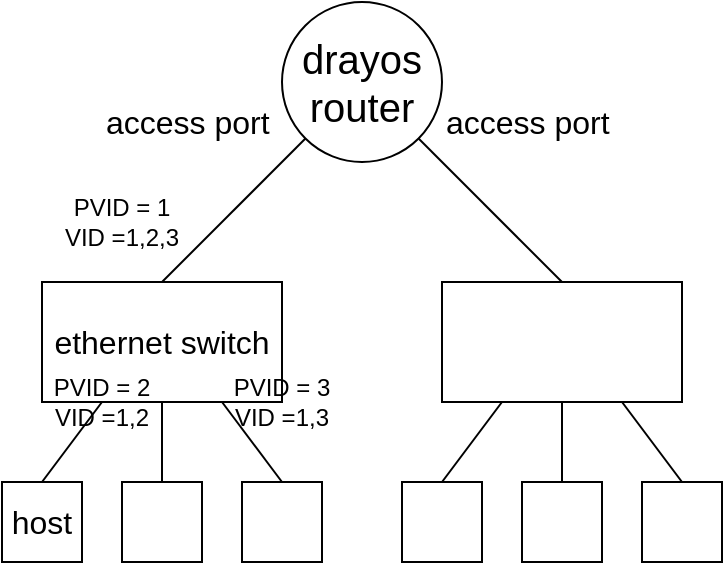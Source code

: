 <mxfile version="12.7.9" type="device"><diagram id="kbtNOsz7rqfZJP28Q2Al" name="Page-1"><mxGraphModel dx="786" dy="524" grid="1" gridSize="10" guides="1" tooltips="1" connect="1" arrows="1" fold="1" page="1" pageScale="1" pageWidth="827" pageHeight="1169" math="0" shadow="0"><root><mxCell id="0"/><mxCell id="1" parent="0"/><mxCell id="G7B1lYGrOHdfxZbzGB4v-1" value="&lt;font style=&quot;font-size: 20px&quot;&gt;drayos router&lt;/font&gt;" style="ellipse;whiteSpace=wrap;html=1;aspect=fixed;" vertex="1" parent="1"><mxGeometry x="360" y="80" width="80" height="80" as="geometry"/></mxCell><mxCell id="G7B1lYGrOHdfxZbzGB4v-2" value="&lt;font style=&quot;font-size: 16px&quot;&gt;ethernet switch&lt;/font&gt;" style="rounded=0;whiteSpace=wrap;html=1;" vertex="1" parent="1"><mxGeometry x="240" y="220" width="120" height="60" as="geometry"/></mxCell><mxCell id="G7B1lYGrOHdfxZbzGB4v-3" value="" style="rounded=0;whiteSpace=wrap;html=1;" vertex="1" parent="1"><mxGeometry x="440" y="220" width="120" height="60" as="geometry"/></mxCell><mxCell id="G7B1lYGrOHdfxZbzGB4v-4" value="&lt;font style=&quot;font-size: 16px&quot;&gt;host&lt;/font&gt;" style="whiteSpace=wrap;html=1;aspect=fixed;" vertex="1" parent="1"><mxGeometry x="220" y="320" width="40" height="40" as="geometry"/></mxCell><mxCell id="G7B1lYGrOHdfxZbzGB4v-5" value="" style="whiteSpace=wrap;html=1;aspect=fixed;" vertex="1" parent="1"><mxGeometry x="280" y="320" width="40" height="40" as="geometry"/></mxCell><mxCell id="G7B1lYGrOHdfxZbzGB4v-6" value="" style="whiteSpace=wrap;html=1;aspect=fixed;" vertex="1" parent="1"><mxGeometry x="340" y="320" width="40" height="40" as="geometry"/></mxCell><mxCell id="G7B1lYGrOHdfxZbzGB4v-7" value="" style="whiteSpace=wrap;html=1;aspect=fixed;" vertex="1" parent="1"><mxGeometry x="420" y="320" width="40" height="40" as="geometry"/></mxCell><mxCell id="G7B1lYGrOHdfxZbzGB4v-8" value="" style="whiteSpace=wrap;html=1;aspect=fixed;" vertex="1" parent="1"><mxGeometry x="480" y="320" width="40" height="40" as="geometry"/></mxCell><mxCell id="G7B1lYGrOHdfxZbzGB4v-9" value="" style="whiteSpace=wrap;html=1;aspect=fixed;" vertex="1" parent="1"><mxGeometry x="540" y="320" width="40" height="40" as="geometry"/></mxCell><mxCell id="G7B1lYGrOHdfxZbzGB4v-10" value="" style="endArrow=none;html=1;exitX=0.5;exitY=0;exitDx=0;exitDy=0;entryX=0;entryY=1;entryDx=0;entryDy=0;" edge="1" parent="1" source="G7B1lYGrOHdfxZbzGB4v-2" target="G7B1lYGrOHdfxZbzGB4v-1"><mxGeometry width="50" height="50" relative="1" as="geometry"><mxPoint x="380" y="290" as="sourcePoint"/><mxPoint x="430" y="240" as="targetPoint"/></mxGeometry></mxCell><mxCell id="G7B1lYGrOHdfxZbzGB4v-11" value="" style="endArrow=none;html=1;exitX=0.5;exitY=0;exitDx=0;exitDy=0;entryX=1;entryY=1;entryDx=0;entryDy=0;" edge="1" parent="1" source="G7B1lYGrOHdfxZbzGB4v-3" target="G7B1lYGrOHdfxZbzGB4v-1"><mxGeometry width="50" height="50" relative="1" as="geometry"><mxPoint x="310" y="230" as="sourcePoint"/><mxPoint x="381.716" y="158.284" as="targetPoint"/></mxGeometry></mxCell><mxCell id="G7B1lYGrOHdfxZbzGB4v-13" value="" style="endArrow=none;html=1;exitX=0.5;exitY=0;exitDx=0;exitDy=0;entryX=0.25;entryY=1;entryDx=0;entryDy=0;" edge="1" parent="1" source="G7B1lYGrOHdfxZbzGB4v-4" target="G7B1lYGrOHdfxZbzGB4v-2"><mxGeometry width="50" height="50" relative="1" as="geometry"><mxPoint x="310" y="230" as="sourcePoint"/><mxPoint x="381.716" y="158.284" as="targetPoint"/></mxGeometry></mxCell><mxCell id="G7B1lYGrOHdfxZbzGB4v-14" value="" style="endArrow=none;html=1;exitX=0.5;exitY=0;exitDx=0;exitDy=0;entryX=0.5;entryY=1;entryDx=0;entryDy=0;" edge="1" parent="1" source="G7B1lYGrOHdfxZbzGB4v-5" target="G7B1lYGrOHdfxZbzGB4v-2"><mxGeometry width="50" height="50" relative="1" as="geometry"><mxPoint x="250" y="330" as="sourcePoint"/><mxPoint x="280" y="290" as="targetPoint"/></mxGeometry></mxCell><mxCell id="G7B1lYGrOHdfxZbzGB4v-15" value="" style="endArrow=none;html=1;exitX=0.5;exitY=0;exitDx=0;exitDy=0;entryX=0.75;entryY=1;entryDx=0;entryDy=0;" edge="1" parent="1" source="G7B1lYGrOHdfxZbzGB4v-6" target="G7B1lYGrOHdfxZbzGB4v-2"><mxGeometry width="50" height="50" relative="1" as="geometry"><mxPoint x="260" y="340" as="sourcePoint"/><mxPoint x="290" y="300" as="targetPoint"/></mxGeometry></mxCell><mxCell id="G7B1lYGrOHdfxZbzGB4v-16" value="" style="endArrow=none;html=1;exitX=0.5;exitY=0;exitDx=0;exitDy=0;entryX=0.25;entryY=1;entryDx=0;entryDy=0;" edge="1" parent="1" source="G7B1lYGrOHdfxZbzGB4v-7" target="G7B1lYGrOHdfxZbzGB4v-3"><mxGeometry width="50" height="50" relative="1" as="geometry"><mxPoint x="250" y="330" as="sourcePoint"/><mxPoint x="280" y="290" as="targetPoint"/></mxGeometry></mxCell><mxCell id="G7B1lYGrOHdfxZbzGB4v-17" value="" style="endArrow=none;html=1;exitX=0.5;exitY=0;exitDx=0;exitDy=0;entryX=0.5;entryY=1;entryDx=0;entryDy=0;" edge="1" parent="1" source="G7B1lYGrOHdfxZbzGB4v-8" target="G7B1lYGrOHdfxZbzGB4v-3"><mxGeometry width="50" height="50" relative="1" as="geometry"><mxPoint x="310" y="330" as="sourcePoint"/><mxPoint x="310" y="290" as="targetPoint"/></mxGeometry></mxCell><mxCell id="G7B1lYGrOHdfxZbzGB4v-18" value="" style="endArrow=none;html=1;exitX=0.5;exitY=0;exitDx=0;exitDy=0;entryX=0.75;entryY=1;entryDx=0;entryDy=0;" edge="1" parent="1" source="G7B1lYGrOHdfxZbzGB4v-9" target="G7B1lYGrOHdfxZbzGB4v-3"><mxGeometry width="50" height="50" relative="1" as="geometry"><mxPoint x="370" y="330" as="sourcePoint"/><mxPoint x="340" y="290" as="targetPoint"/></mxGeometry></mxCell><mxCell id="G7B1lYGrOHdfxZbzGB4v-24" value="&lt;div style=&quot;font-size: 16px&quot; align=&quot;left&quot;&gt;&lt;font style=&quot;font-size: 16px&quot;&gt;&lt;font style=&quot;font-size: 16px&quot;&gt;access port&lt;/font&gt;&lt;/font&gt;&lt;br&gt;&lt;/div&gt;" style="text;html=1;strokeColor=none;fillColor=none;align=left;verticalAlign=middle;whiteSpace=wrap;rounded=0;" vertex="1" parent="1"><mxGeometry x="270" y="130" width="90" height="20" as="geometry"/></mxCell><mxCell id="G7B1lYGrOHdfxZbzGB4v-25" value="&lt;div style=&quot;font-size: 16px&quot; align=&quot;left&quot;&gt;&lt;font style=&quot;font-size: 16px&quot;&gt;&lt;font style=&quot;font-size: 16px&quot;&gt;access port&lt;/font&gt;&lt;/font&gt;&lt;br&gt;&lt;/div&gt;" style="text;html=1;strokeColor=none;fillColor=none;align=left;verticalAlign=middle;whiteSpace=wrap;rounded=0;rotation=0;" vertex="1" parent="1"><mxGeometry x="440" y="130" width="90" height="20" as="geometry"/></mxCell><mxCell id="G7B1lYGrOHdfxZbzGB4v-28" value="PVID = 2&lt;br&gt;VID =1,2" style="text;html=1;strokeColor=none;fillColor=none;align=center;verticalAlign=middle;whiteSpace=wrap;rounded=0;" vertex="1" parent="1"><mxGeometry x="230" y="260" width="80" height="40" as="geometry"/></mxCell><mxCell id="G7B1lYGrOHdfxZbzGB4v-30" value="PVID = 3&lt;br&gt;VID =1,3" style="text;html=1;strokeColor=none;fillColor=none;align=center;verticalAlign=middle;whiteSpace=wrap;rounded=0;" vertex="1" parent="1"><mxGeometry x="320" y="260" width="80" height="40" as="geometry"/></mxCell><mxCell id="G7B1lYGrOHdfxZbzGB4v-31" value="PVID = 1&lt;br&gt;VID =1,2,3" style="text;html=1;strokeColor=none;fillColor=none;align=center;verticalAlign=middle;whiteSpace=wrap;rounded=0;" vertex="1" parent="1"><mxGeometry x="240" y="170" width="80" height="40" as="geometry"/></mxCell></root></mxGraphModel></diagram></mxfile>